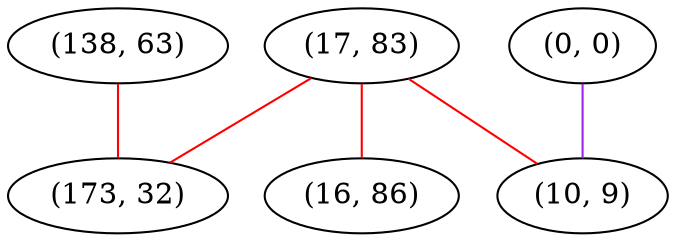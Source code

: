 graph "" {
"(138, 63)";
"(17, 83)";
"(16, 86)";
"(0, 0)";
"(10, 9)";
"(173, 32)";
"(138, 63)" -- "(173, 32)"  [color=red, key=0, weight=1];
"(17, 83)" -- "(16, 86)"  [color=red, key=0, weight=1];
"(17, 83)" -- "(173, 32)"  [color=red, key=0, weight=1];
"(17, 83)" -- "(10, 9)"  [color=red, key=0, weight=1];
"(0, 0)" -- "(10, 9)"  [color=purple, key=0, weight=4];
}
